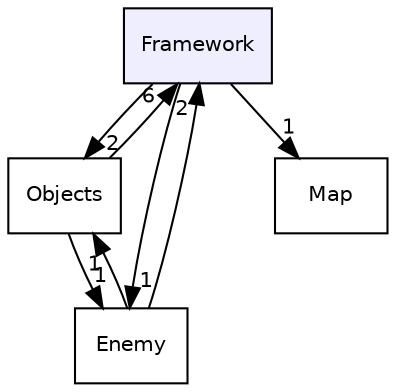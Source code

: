 digraph "Framework" {
  compound=true
  node [ fontsize="10", fontname="Helvetica"];
  edge [ labelfontsize="10", labelfontname="Helvetica"];
  dir_bcbb2cf9a3d3d83e5515c82071a07177 [shape=box, label="Framework", style="filled", fillcolor="#eeeeff", pencolor="black", URL="dir_bcbb2cf9a3d3d83e5515c82071a07177.html"];
  dir_5dafd4660615c7e05a84a5ee9d9fd12b [shape=box label="Objects" URL="dir_5dafd4660615c7e05a84a5ee9d9fd12b.html"];
  dir_daae6d8fb495f1898d520bc20da0985c [shape=box label="Enemy" URL="dir_daae6d8fb495f1898d520bc20da0985c.html"];
  dir_95c9c9bead5808cc0bb4e78e340041f8 [shape=box label="Map" URL="dir_95c9c9bead5808cc0bb4e78e340041f8.html"];
  dir_5dafd4660615c7e05a84a5ee9d9fd12b->dir_daae6d8fb495f1898d520bc20da0985c [headlabel="1", labeldistance=1.5 headhref="dir_000004_000000.html"];
  dir_5dafd4660615c7e05a84a5ee9d9fd12b->dir_bcbb2cf9a3d3d83e5515c82071a07177 [headlabel="6", labeldistance=1.5 headhref="dir_000004_000001.html"];
  dir_daae6d8fb495f1898d520bc20da0985c->dir_5dafd4660615c7e05a84a5ee9d9fd12b [headlabel="1", labeldistance=1.5 headhref="dir_000000_000004.html"];
  dir_daae6d8fb495f1898d520bc20da0985c->dir_bcbb2cf9a3d3d83e5515c82071a07177 [headlabel="2", labeldistance=1.5 headhref="dir_000000_000001.html"];
  dir_bcbb2cf9a3d3d83e5515c82071a07177->dir_5dafd4660615c7e05a84a5ee9d9fd12b [headlabel="2", labeldistance=1.5 headhref="dir_000001_000004.html"];
  dir_bcbb2cf9a3d3d83e5515c82071a07177->dir_daae6d8fb495f1898d520bc20da0985c [headlabel="1", labeldistance=1.5 headhref="dir_000001_000000.html"];
  dir_bcbb2cf9a3d3d83e5515c82071a07177->dir_95c9c9bead5808cc0bb4e78e340041f8 [headlabel="1", labeldistance=1.5 headhref="dir_000001_000003.html"];
}
